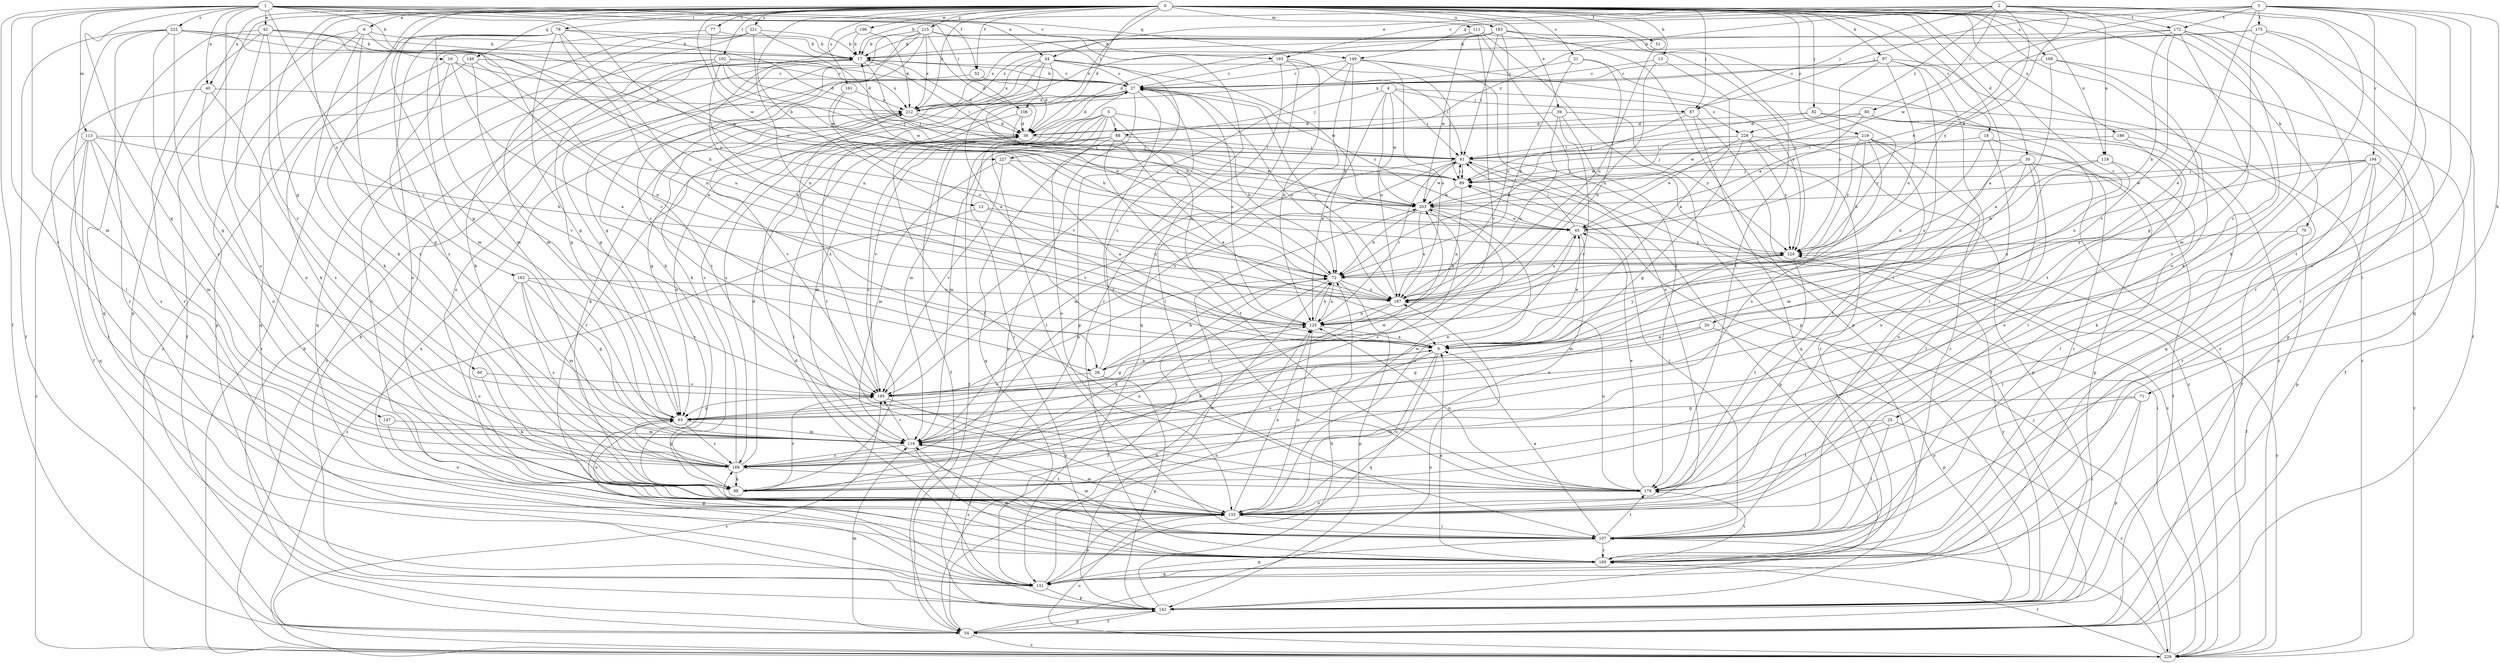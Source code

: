 strict digraph  {
0;
1;
2;
3;
4;
5;
6;
9;
12;
13;
16;
17;
18;
20;
21;
25;
26;
27;
30;
36;
39;
40;
42;
44;
45;
51;
52;
54;
60;
63;
70;
71;
72;
77;
78;
80;
81;
82;
87;
88;
89;
97;
98;
102;
106;
107;
111;
113;
116;
119;
125;
133;
142;
146;
147;
149;
151;
160;
161;
162;
168;
169;
172;
175;
178;
183;
186;
187;
193;
194;
195;
196;
203;
212;
215;
219;
220;
221;
222;
227;
228;
229;
0 -> 6  [label=a];
0 -> 9  [label=a];
0 -> 12  [label=b];
0 -> 13  [label=b];
0 -> 18  [label=c];
0 -> 20  [label=c];
0 -> 21  [label=c];
0 -> 25  [label=c];
0 -> 30  [label=d];
0 -> 36  [label=d];
0 -> 39  [label=e];
0 -> 40  [label=e];
0 -> 51  [label=f];
0 -> 52  [label=f];
0 -> 60  [label=g];
0 -> 63  [label=g];
0 -> 70  [label=h];
0 -> 77  [label=i];
0 -> 78  [label=i];
0 -> 82  [label=j];
0 -> 87  [label=j];
0 -> 97  [label=k];
0 -> 98  [label=k];
0 -> 102  [label=l];
0 -> 106  [label=l];
0 -> 111  [label=m];
0 -> 119  [label=n];
0 -> 133  [label=o];
0 -> 142  [label=p];
0 -> 146  [label=q];
0 -> 160  [label=r];
0 -> 161  [label=s];
0 -> 162  [label=s];
0 -> 168  [label=s];
0 -> 183  [label=u];
0 -> 186  [label=u];
0 -> 196  [label=w];
0 -> 203  [label=w];
0 -> 212  [label=x];
0 -> 215  [label=y];
0 -> 219  [label=y];
0 -> 221  [label=z];
1 -> 16  [label=b];
1 -> 26  [label=c];
1 -> 40  [label=e];
1 -> 42  [label=e];
1 -> 44  [label=e];
1 -> 52  [label=f];
1 -> 54  [label=f];
1 -> 106  [label=l];
1 -> 113  [label=m];
1 -> 116  [label=m];
1 -> 133  [label=o];
1 -> 147  [label=q];
1 -> 149  [label=q];
1 -> 169  [label=s];
1 -> 193  [label=v];
1 -> 222  [label=z];
1 -> 227  [label=z];
2 -> 17  [label=b];
2 -> 44  [label=e];
2 -> 45  [label=e];
2 -> 80  [label=i];
2 -> 87  [label=j];
2 -> 98  [label=k];
2 -> 119  [label=n];
2 -> 160  [label=r];
2 -> 172  [label=t];
2 -> 193  [label=v];
2 -> 220  [label=y];
2 -> 227  [label=z];
2 -> 228  [label=z];
3 -> 9  [label=a];
3 -> 71  [label=h];
3 -> 87  [label=j];
3 -> 107  [label=l];
3 -> 133  [label=o];
3 -> 149  [label=q];
3 -> 172  [label=t];
3 -> 175  [label=t];
3 -> 178  [label=t];
3 -> 194  [label=v];
3 -> 203  [label=w];
4 -> 81  [label=i];
4 -> 87  [label=j];
4 -> 88  [label=j];
4 -> 125  [label=n];
4 -> 187  [label=u];
4 -> 203  [label=w];
4 -> 228  [label=z];
5 -> 54  [label=f];
5 -> 72  [label=h];
5 -> 88  [label=j];
5 -> 107  [label=l];
5 -> 116  [label=m];
5 -> 125  [label=n];
5 -> 133  [label=o];
5 -> 160  [label=r];
5 -> 195  [label=v];
6 -> 17  [label=b];
6 -> 26  [label=c];
6 -> 54  [label=f];
6 -> 98  [label=k];
6 -> 142  [label=p];
6 -> 169  [label=s];
9 -> 26  [label=c];
9 -> 45  [label=e];
9 -> 133  [label=o];
9 -> 151  [label=q];
9 -> 169  [label=s];
9 -> 220  [label=y];
12 -> 45  [label=e];
12 -> 187  [label=u];
12 -> 229  [label=z];
13 -> 9  [label=a];
13 -> 27  [label=c];
13 -> 187  [label=u];
16 -> 9  [label=a];
16 -> 27  [label=c];
16 -> 63  [label=g];
16 -> 98  [label=k];
16 -> 125  [label=n];
17 -> 27  [label=c];
17 -> 36  [label=d];
17 -> 63  [label=g];
17 -> 81  [label=i];
17 -> 89  [label=j];
17 -> 229  [label=z];
18 -> 81  [label=i];
18 -> 125  [label=n];
18 -> 133  [label=o];
18 -> 160  [label=r];
20 -> 9  [label=a];
20 -> 63  [label=g];
20 -> 142  [label=p];
21 -> 27  [label=c];
21 -> 72  [label=h];
21 -> 125  [label=n];
21 -> 229  [label=z];
25 -> 107  [label=l];
25 -> 116  [label=m];
25 -> 178  [label=t];
25 -> 229  [label=z];
26 -> 9  [label=a];
26 -> 27  [label=c];
26 -> 72  [label=h];
26 -> 142  [label=p];
26 -> 195  [label=v];
27 -> 17  [label=b];
27 -> 36  [label=d];
27 -> 142  [label=p];
27 -> 160  [label=r];
27 -> 169  [label=s];
27 -> 178  [label=t];
27 -> 187  [label=u];
27 -> 212  [label=x];
30 -> 54  [label=f];
30 -> 89  [label=j];
30 -> 107  [label=l];
30 -> 116  [label=m];
30 -> 133  [label=o];
30 -> 187  [label=u];
36 -> 81  [label=i];
36 -> 107  [label=l];
36 -> 116  [label=m];
36 -> 178  [label=t];
39 -> 36  [label=d];
39 -> 54  [label=f];
39 -> 125  [label=n];
39 -> 195  [label=v];
39 -> 220  [label=y];
40 -> 54  [label=f];
40 -> 133  [label=o];
40 -> 169  [label=s];
40 -> 212  [label=x];
42 -> 17  [label=b];
42 -> 45  [label=e];
42 -> 72  [label=h];
42 -> 133  [label=o];
42 -> 151  [label=q];
42 -> 160  [label=r];
42 -> 195  [label=v];
44 -> 9  [label=a];
44 -> 27  [label=c];
44 -> 72  [label=h];
44 -> 81  [label=i];
44 -> 98  [label=k];
44 -> 133  [label=o];
44 -> 203  [label=w];
44 -> 212  [label=x];
45 -> 27  [label=c];
45 -> 81  [label=i];
45 -> 133  [label=o];
45 -> 187  [label=u];
45 -> 220  [label=y];
51 -> 187  [label=u];
52 -> 36  [label=d];
52 -> 133  [label=o];
54 -> 17  [label=b];
54 -> 72  [label=h];
54 -> 116  [label=m];
54 -> 142  [label=p];
54 -> 187  [label=u];
54 -> 229  [label=z];
60 -> 98  [label=k];
60 -> 195  [label=v];
63 -> 116  [label=m];
63 -> 133  [label=o];
63 -> 169  [label=s];
70 -> 54  [label=f];
70 -> 107  [label=l];
70 -> 220  [label=y];
71 -> 63  [label=g];
71 -> 133  [label=o];
71 -> 142  [label=p];
71 -> 160  [label=r];
72 -> 17  [label=b];
72 -> 54  [label=f];
72 -> 98  [label=k];
72 -> 125  [label=n];
72 -> 142  [label=p];
72 -> 187  [label=u];
77 -> 17  [label=b];
77 -> 116  [label=m];
77 -> 203  [label=w];
78 -> 9  [label=a];
78 -> 17  [label=b];
78 -> 36  [label=d];
78 -> 63  [label=g];
78 -> 116  [label=m];
78 -> 125  [label=n];
78 -> 133  [label=o];
78 -> 169  [label=s];
78 -> 229  [label=z];
80 -> 36  [label=d];
80 -> 45  [label=e];
80 -> 54  [label=f];
80 -> 151  [label=q];
80 -> 203  [label=w];
81 -> 89  [label=j];
81 -> 116  [label=m];
81 -> 142  [label=p];
81 -> 195  [label=v];
81 -> 203  [label=w];
81 -> 229  [label=z];
82 -> 36  [label=d];
82 -> 89  [label=j];
82 -> 107  [label=l];
82 -> 220  [label=y];
87 -> 36  [label=d];
87 -> 72  [label=h];
87 -> 151  [label=q];
87 -> 229  [label=z];
88 -> 9  [label=a];
88 -> 54  [label=f];
88 -> 81  [label=i];
88 -> 116  [label=m];
88 -> 151  [label=q];
88 -> 178  [label=t];
89 -> 81  [label=i];
89 -> 125  [label=n];
89 -> 203  [label=w];
97 -> 27  [label=c];
97 -> 107  [label=l];
97 -> 178  [label=t];
97 -> 187  [label=u];
97 -> 212  [label=x];
97 -> 220  [label=y];
97 -> 229  [label=z];
98 -> 27  [label=c];
98 -> 195  [label=v];
98 -> 203  [label=w];
102 -> 27  [label=c];
102 -> 63  [label=g];
102 -> 89  [label=j];
102 -> 107  [label=l];
102 -> 151  [label=q];
102 -> 187  [label=u];
102 -> 203  [label=w];
102 -> 212  [label=x];
106 -> 36  [label=d];
106 -> 45  [label=e];
106 -> 178  [label=t];
107 -> 9  [label=a];
107 -> 89  [label=j];
107 -> 116  [label=m];
107 -> 151  [label=q];
107 -> 160  [label=r];
107 -> 178  [label=t];
111 -> 17  [label=b];
111 -> 142  [label=p];
111 -> 178  [label=t];
111 -> 195  [label=v];
111 -> 212  [label=x];
111 -> 220  [label=y];
113 -> 72  [label=h];
113 -> 81  [label=i];
113 -> 107  [label=l];
113 -> 116  [label=m];
113 -> 151  [label=q];
113 -> 169  [label=s];
113 -> 229  [label=z];
116 -> 45  [label=e];
116 -> 160  [label=r];
116 -> 169  [label=s];
116 -> 195  [label=v];
116 -> 203  [label=w];
119 -> 9  [label=a];
119 -> 72  [label=h];
119 -> 89  [label=j];
119 -> 107  [label=l];
125 -> 9  [label=a];
125 -> 27  [label=c];
125 -> 63  [label=g];
125 -> 72  [label=h];
125 -> 81  [label=i];
125 -> 133  [label=o];
133 -> 107  [label=l];
133 -> 116  [label=m];
133 -> 125  [label=n];
142 -> 17  [label=b];
142 -> 54  [label=f];
142 -> 72  [label=h];
142 -> 203  [label=w];
142 -> 220  [label=y];
146 -> 27  [label=c];
146 -> 151  [label=q];
146 -> 187  [label=u];
146 -> 195  [label=v];
147 -> 116  [label=m];
147 -> 133  [label=o];
149 -> 27  [label=c];
149 -> 72  [label=h];
149 -> 133  [label=o];
149 -> 169  [label=s];
149 -> 187  [label=u];
149 -> 195  [label=v];
149 -> 220  [label=y];
151 -> 36  [label=d];
151 -> 63  [label=g];
151 -> 125  [label=n];
151 -> 133  [label=o];
151 -> 142  [label=p];
151 -> 212  [label=x];
160 -> 9  [label=a];
160 -> 116  [label=m];
160 -> 151  [label=q];
160 -> 169  [label=s];
160 -> 178  [label=t];
161 -> 72  [label=h];
161 -> 187  [label=u];
161 -> 212  [label=x];
162 -> 63  [label=g];
162 -> 116  [label=m];
162 -> 133  [label=o];
162 -> 169  [label=s];
162 -> 187  [label=u];
162 -> 195  [label=v];
168 -> 9  [label=a];
168 -> 27  [label=c];
168 -> 142  [label=p];
168 -> 178  [label=t];
169 -> 27  [label=c];
169 -> 36  [label=d];
169 -> 63  [label=g];
169 -> 98  [label=k];
169 -> 125  [label=n];
169 -> 178  [label=t];
172 -> 17  [label=b];
172 -> 45  [label=e];
172 -> 72  [label=h];
172 -> 98  [label=k];
172 -> 116  [label=m];
172 -> 151  [label=q];
172 -> 169  [label=s];
172 -> 195  [label=v];
175 -> 17  [label=b];
175 -> 54  [label=f];
175 -> 63  [label=g];
175 -> 160  [label=r];
175 -> 212  [label=x];
178 -> 45  [label=e];
178 -> 125  [label=n];
178 -> 133  [label=o];
178 -> 187  [label=u];
183 -> 17  [label=b];
183 -> 36  [label=d];
183 -> 81  [label=i];
183 -> 142  [label=p];
183 -> 178  [label=t];
183 -> 187  [label=u];
183 -> 203  [label=w];
183 -> 212  [label=x];
183 -> 229  [label=z];
186 -> 54  [label=f];
186 -> 81  [label=i];
186 -> 133  [label=o];
187 -> 27  [label=c];
187 -> 98  [label=k];
187 -> 125  [label=n];
193 -> 27  [label=c];
193 -> 89  [label=j];
193 -> 107  [label=l];
193 -> 125  [label=n];
193 -> 151  [label=q];
194 -> 89  [label=j];
194 -> 98  [label=k];
194 -> 142  [label=p];
194 -> 160  [label=r];
194 -> 187  [label=u];
194 -> 203  [label=w];
194 -> 229  [label=z];
195 -> 63  [label=g];
195 -> 72  [label=h];
195 -> 133  [label=o];
195 -> 212  [label=x];
196 -> 9  [label=a];
196 -> 17  [label=b];
196 -> 212  [label=x];
203 -> 45  [label=e];
203 -> 72  [label=h];
203 -> 133  [label=o];
203 -> 169  [label=s];
203 -> 187  [label=u];
212 -> 36  [label=d];
212 -> 63  [label=g];
212 -> 89  [label=j];
212 -> 98  [label=k];
212 -> 195  [label=v];
215 -> 17  [label=b];
215 -> 36  [label=d];
215 -> 63  [label=g];
215 -> 98  [label=k];
215 -> 142  [label=p];
215 -> 160  [label=r];
215 -> 178  [label=t];
215 -> 195  [label=v];
215 -> 212  [label=x];
219 -> 72  [label=h];
219 -> 81  [label=i];
219 -> 89  [label=j];
219 -> 142  [label=p];
219 -> 160  [label=r];
219 -> 169  [label=s];
219 -> 178  [label=t];
219 -> 220  [label=y];
220 -> 72  [label=h];
220 -> 116  [label=m];
220 -> 178  [label=t];
221 -> 17  [label=b];
221 -> 36  [label=d];
221 -> 98  [label=k];
221 -> 116  [label=m];
221 -> 125  [label=n];
221 -> 229  [label=z];
222 -> 17  [label=b];
222 -> 54  [label=f];
222 -> 63  [label=g];
222 -> 107  [label=l];
222 -> 160  [label=r];
222 -> 169  [label=s];
222 -> 203  [label=w];
222 -> 220  [label=y];
227 -> 9  [label=a];
227 -> 89  [label=j];
227 -> 116  [label=m];
227 -> 195  [label=v];
228 -> 45  [label=e];
228 -> 63  [label=g];
228 -> 81  [label=i];
228 -> 142  [label=p];
228 -> 160  [label=r];
228 -> 203  [label=w];
228 -> 220  [label=y];
229 -> 81  [label=i];
229 -> 89  [label=j];
229 -> 107  [label=l];
229 -> 133  [label=o];
229 -> 160  [label=r];
229 -> 195  [label=v];
229 -> 220  [label=y];
}
